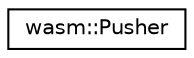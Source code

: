 digraph "Graphical Class Hierarchy"
{
  edge [fontname="Helvetica",fontsize="10",labelfontname="Helvetica",labelfontsize="10"];
  node [fontname="Helvetica",fontsize="10",shape=record];
  rankdir="LR";
  Node0 [label="wasm::Pusher",height=0.2,width=0.4,color="black", fillcolor="white", style="filled",URL="$classwasm_1_1_pusher.html"];
}
